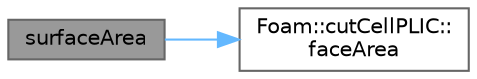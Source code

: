digraph "surfaceArea"
{
 // LATEX_PDF_SIZE
  bgcolor="transparent";
  edge [fontname=Helvetica,fontsize=10,labelfontname=Helvetica,labelfontsize=10];
  node [fontname=Helvetica,fontsize=10,shape=box,height=0.2,width=0.4];
  rankdir="LR";
  Node1 [id="Node000001",label="surfaceArea",height=0.2,width=0.4,color="gray40", fillcolor="grey60", style="filled", fontcolor="black",tooltip=" "];
  Node1 -> Node2 [id="edge1_Node000001_Node000002",color="steelblue1",style="solid",tooltip=" "];
  Node2 [id="Node000002",label="Foam::cutCellPLIC::\lfaceArea",height=0.2,width=0.4,color="grey40", fillcolor="white", style="filled",URL="$classFoam_1_1cutCellPLIC.html#a32c53495444e09c2eb33db1a2b294566",tooltip=" "];
}
